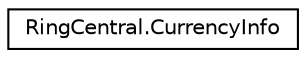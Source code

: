 digraph "Graphical Class Hierarchy"
{
 // LATEX_PDF_SIZE
  edge [fontname="Helvetica",fontsize="10",labelfontname="Helvetica",labelfontsize="10"];
  node [fontname="Helvetica",fontsize="10",shape=record];
  rankdir="LR";
  Node0 [label="RingCentral.CurrencyInfo",height=0.2,width=0.4,color="black", fillcolor="white", style="filled",URL="$classRingCentral_1_1CurrencyInfo.html",tooltip="Currency information"];
}

